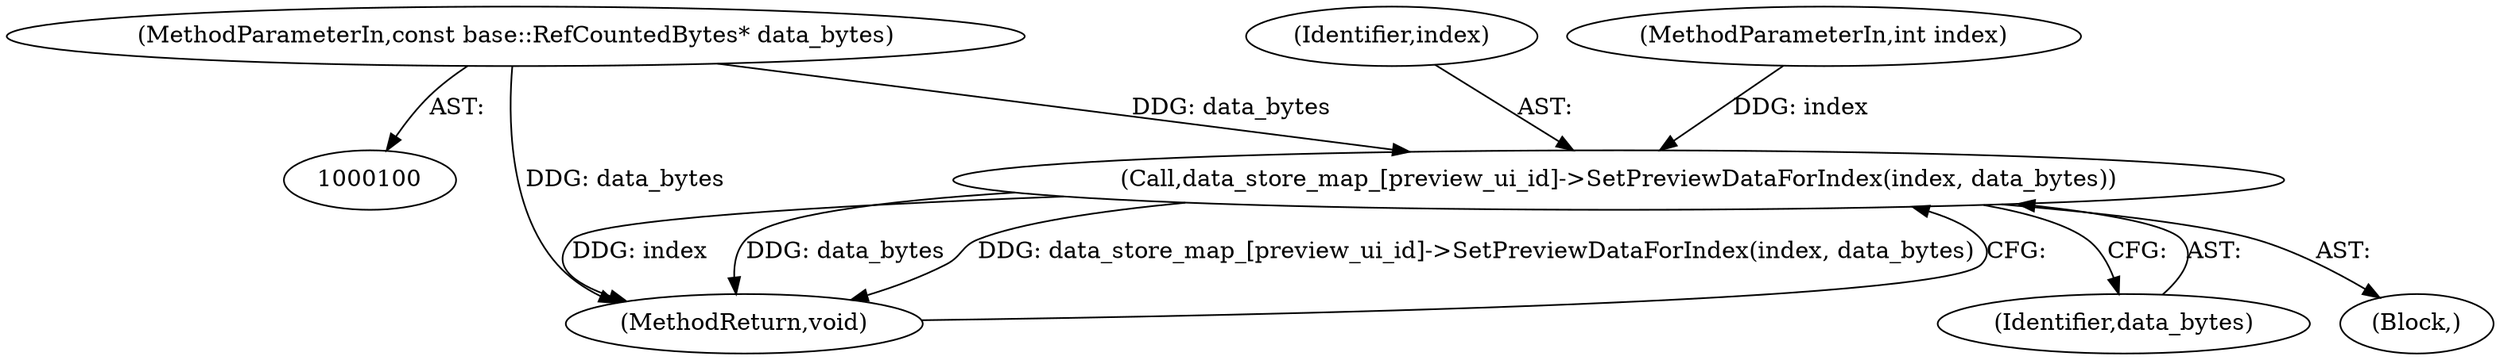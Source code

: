 digraph "0_Chrome_116d0963cadfbf55ef2ec3d13781987c4d80517a_4@pointer" {
"1000103" [label="(MethodParameterIn,const base::RefCountedBytes* data_bytes)"];
"1000116" [label="(Call,data_store_map_[preview_ui_id]->SetPreviewDataForIndex(index, data_bytes))"];
"1000104" [label="(Block,)"];
"1000117" [label="(Identifier,index)"];
"1000103" [label="(MethodParameterIn,const base::RefCountedBytes* data_bytes)"];
"1000119" [label="(MethodReturn,void)"];
"1000118" [label="(Identifier,data_bytes)"];
"1000102" [label="(MethodParameterIn,int index)"];
"1000116" [label="(Call,data_store_map_[preview_ui_id]->SetPreviewDataForIndex(index, data_bytes))"];
"1000103" -> "1000100"  [label="AST: "];
"1000103" -> "1000119"  [label="DDG: data_bytes"];
"1000103" -> "1000116"  [label="DDG: data_bytes"];
"1000116" -> "1000104"  [label="AST: "];
"1000116" -> "1000118"  [label="CFG: "];
"1000117" -> "1000116"  [label="AST: "];
"1000118" -> "1000116"  [label="AST: "];
"1000119" -> "1000116"  [label="CFG: "];
"1000116" -> "1000119"  [label="DDG: index"];
"1000116" -> "1000119"  [label="DDG: data_bytes"];
"1000116" -> "1000119"  [label="DDG: data_store_map_[preview_ui_id]->SetPreviewDataForIndex(index, data_bytes)"];
"1000102" -> "1000116"  [label="DDG: index"];
}
